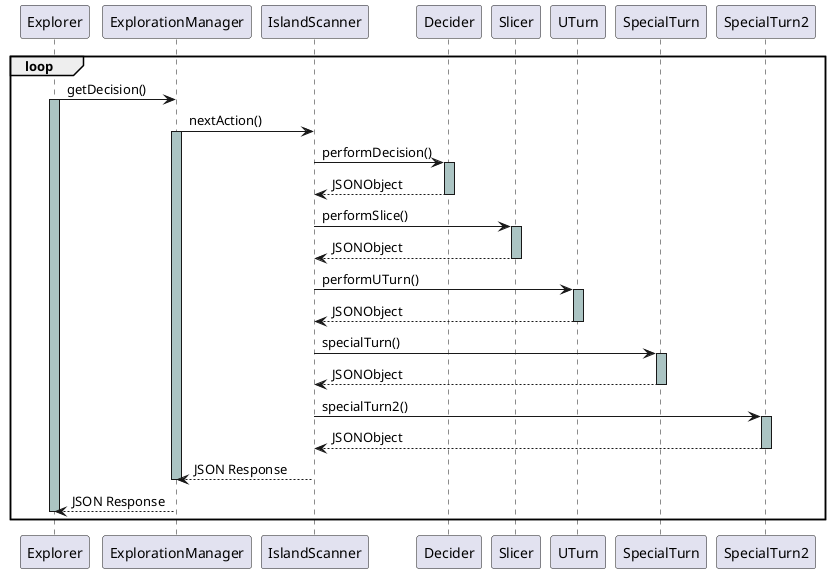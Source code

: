 @startuml
loop
Explorer -> ExplorationManager: getDecision()
activate Explorer #abc4c3
ExplorationManager -> IslandScanner: nextAction()
activate ExplorationManager #abc4c3 
IslandScanner -> Decider: performDecision()
activate Decider #abc4c3
IslandScanner <-- Decider: JSONObject
deactivate Decider
IslandScanner -> Slicer: performSlice()
activate Slicer #abc4c3
IslandScanner <-- Slicer: JSONObject
deactivate Slicer
IslandScanner -> UTurn: performUTurn()
activate UTurn #abc4c3
IslandScanner <-- UTurn: JSONObject
deactivate UTurn
IslandScanner -> SpecialTurn: specialTurn()
activate SpecialTurn #abc4c3
IslandScanner <-- SpecialTurn: JSONObject
deactivate SpecialTurn
IslandScanner -> SpecialTurn2: specialTurn2()
activate SpecialTurn2 #abc4c3
IslandScanner <-- SpecialTurn2: JSONObject
deactivate SpecialTurn2
ExplorationManager <-- IslandScanner: JSON Response
deactivate ExplorationManager
Explorer <-- ExplorationManager: JSON Response
deactivate Explorer
end
@enduml
